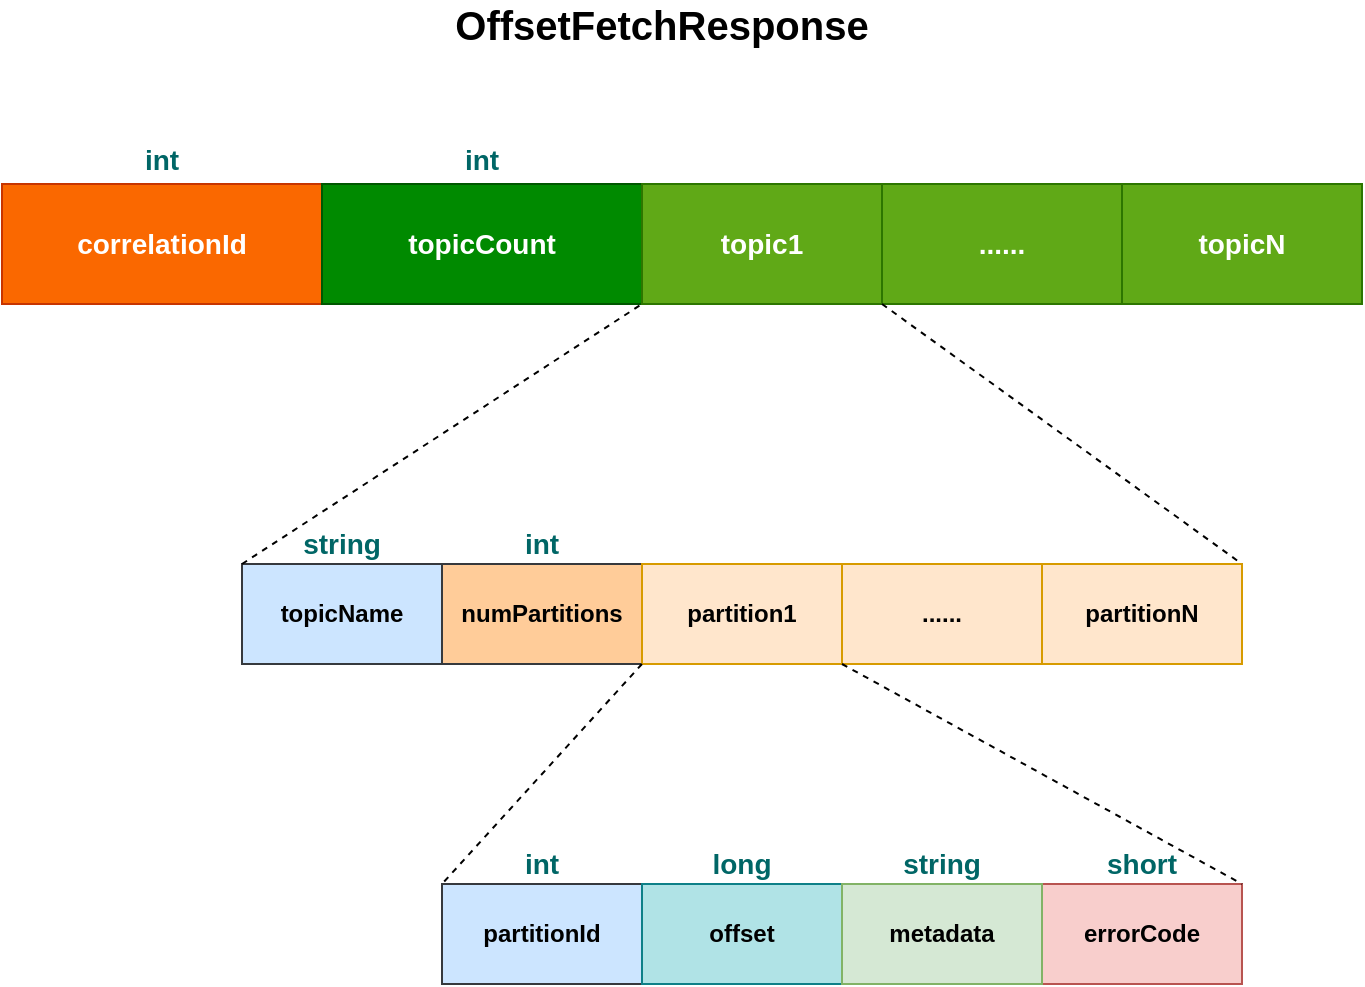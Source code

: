 <mxfile version="13.10.0" type="embed">
    <diagram id="ei5ZGNZvCjpj4wYwU9Eb" name="Page-1">
        <mxGraphModel dx="1107" dy="637" grid="1" gridSize="10" guides="1" tooltips="1" connect="1" arrows="1" fold="1" page="1" pageScale="1" pageWidth="850" pageHeight="1100" math="0" shadow="0">
            <root>
                <mxCell id="0"/>
                <mxCell id="1" parent="0"/>
                <mxCell id="2" value="correlationId" style="rounded=0;whiteSpace=wrap;html=1;fontSize=14;fillColor=#fa6800;strokeColor=#C73500;fontColor=#ffffff;fontStyle=1" parent="1" vertex="1">
                    <mxGeometry x="580" y="450" width="160" height="60" as="geometry"/>
                </mxCell>
                <mxCell id="4" value="topicCount" style="rounded=0;whiteSpace=wrap;html=1;fontSize=14;fillColor=#008a00;strokeColor=#005700;fontColor=#ffffff;fontStyle=1" parent="1" vertex="1">
                    <mxGeometry x="740" y="450" width="160" height="60" as="geometry"/>
                </mxCell>
                <mxCell id="5" value="topic1" style="rounded=0;whiteSpace=wrap;html=1;fontSize=14;fillColor=#60a917;strokeColor=#2D7600;fontColor=#ffffff;fontStyle=1" parent="1" vertex="1">
                    <mxGeometry x="900" y="450" width="120" height="60" as="geometry"/>
                </mxCell>
                <mxCell id="6" value="......" style="rounded=0;whiteSpace=wrap;html=1;fontSize=14;fillColor=#60a917;strokeColor=#2D7600;fontColor=#ffffff;fontStyle=1" parent="1" vertex="1">
                    <mxGeometry x="1020" y="450" width="120" height="60" as="geometry"/>
                </mxCell>
                <mxCell id="7" value="topicN" style="rounded=0;whiteSpace=wrap;html=1;fontSize=14;fillColor=#60a917;strokeColor=#2D7600;fontColor=#ffffff;fontStyle=1" parent="1" vertex="1">
                    <mxGeometry x="1140" y="450" width="120" height="60" as="geometry"/>
                </mxCell>
                <mxCell id="8" value="int" style="text;html=1;strokeColor=none;fillColor=none;align=center;verticalAlign=middle;whiteSpace=wrap;rounded=0;fontSize=14;fontStyle=1;fontColor=#006666;" parent="1" vertex="1">
                    <mxGeometry x="640" y="428" width="40" height="20" as="geometry"/>
                </mxCell>
                <mxCell id="9" value="int" style="text;html=1;strokeColor=none;fillColor=none;align=center;verticalAlign=middle;whiteSpace=wrap;rounded=0;fontSize=14;fontStyle=1;fontColor=#006666;" parent="1" vertex="1">
                    <mxGeometry x="800" y="428" width="40" height="20" as="geometry"/>
                </mxCell>
                <mxCell id="19" value="topicName" style="rounded=0;whiteSpace=wrap;html=1;fillColor=#cce5ff;strokeColor=#36393d;fontStyle=1" parent="1" vertex="1">
                    <mxGeometry x="700" y="640" width="100" height="50" as="geometry"/>
                </mxCell>
                <mxCell id="20" value="numPartitions" style="rounded=0;whiteSpace=wrap;html=1;fillColor=#ffcc99;strokeColor=#36393d;fontStyle=1" parent="1" vertex="1">
                    <mxGeometry x="800" y="640" width="100" height="50" as="geometry"/>
                </mxCell>
                <mxCell id="21" value="partition1" style="rounded=0;whiteSpace=wrap;html=1;fillColor=#ffe6cc;strokeColor=#d79b00;fontStyle=1" parent="1" vertex="1">
                    <mxGeometry x="900" y="640" width="100" height="50" as="geometry"/>
                </mxCell>
                <mxCell id="22" value="......" style="rounded=0;whiteSpace=wrap;html=1;fillColor=#ffe6cc;strokeColor=#d79b00;fontStyle=1" parent="1" vertex="1">
                    <mxGeometry x="1000" y="640" width="100" height="50" as="geometry"/>
                </mxCell>
                <mxCell id="23" value="partitionN" style="rounded=0;whiteSpace=wrap;html=1;fillColor=#ffe6cc;strokeColor=#d79b00;fontStyle=1" parent="1" vertex="1">
                    <mxGeometry x="1100" y="640" width="100" height="50" as="geometry"/>
                </mxCell>
                <mxCell id="24" value="int" style="text;html=1;strokeColor=none;fillColor=none;align=center;verticalAlign=middle;whiteSpace=wrap;rounded=0;fontSize=14;fontStyle=1;fontColor=#006666;" parent="1" vertex="1">
                    <mxGeometry x="830" y="620" width="40" height="20" as="geometry"/>
                </mxCell>
                <mxCell id="26" value="string" style="text;html=1;strokeColor=none;fillColor=none;align=center;verticalAlign=middle;whiteSpace=wrap;rounded=0;fontSize=14;fontStyle=1;fontColor=#006666;" parent="1" vertex="1">
                    <mxGeometry x="730" y="620" width="40" height="20" as="geometry"/>
                </mxCell>
                <mxCell id="32" value="errorCode" style="rounded=0;whiteSpace=wrap;html=1;fontStyle=1;fillColor=#f8cecc;strokeColor=#b85450;" parent="1" vertex="1">
                    <mxGeometry x="1100" y="800" width="100" height="50" as="geometry"/>
                </mxCell>
                <mxCell id="33" value="partitionId" style="rounded=0;whiteSpace=wrap;html=1;fontStyle=1;fillColor=#cce5ff;strokeColor=#36393d;" parent="1" vertex="1">
                    <mxGeometry x="800" y="800" width="100" height="50" as="geometry"/>
                </mxCell>
                <mxCell id="34" value="short" style="text;html=1;strokeColor=none;fillColor=none;align=center;verticalAlign=middle;whiteSpace=wrap;rounded=0;fontSize=14;fontStyle=1;fontColor=#006666;" parent="1" vertex="1">
                    <mxGeometry x="1130" y="780" width="40" height="20" as="geometry"/>
                </mxCell>
                <mxCell id="35" value="int" style="text;html=1;strokeColor=none;fillColor=none;align=center;verticalAlign=middle;whiteSpace=wrap;rounded=0;fontSize=14;fontStyle=1;fontColor=#006666;" parent="1" vertex="1">
                    <mxGeometry x="830" y="780" width="40" height="20" as="geometry"/>
                </mxCell>
                <mxCell id="36" value="offset" style="rounded=0;whiteSpace=wrap;html=1;fontStyle=1;fillColor=#b0e3e6;strokeColor=#0e8088;" parent="1" vertex="1">
                    <mxGeometry x="900" y="800" width="100" height="50" as="geometry"/>
                </mxCell>
                <mxCell id="37" value="long" style="text;html=1;strokeColor=none;fillColor=none;align=center;verticalAlign=middle;whiteSpace=wrap;rounded=0;fontSize=14;fontStyle=1;fontColor=#006666;" parent="1" vertex="1">
                    <mxGeometry x="930" y="780" width="40" height="20" as="geometry"/>
                </mxCell>
                <mxCell id="54" value="" style="endArrow=none;dashed=1;html=1;fontSize=20;exitX=0;exitY=0;exitDx=0;exitDy=0;entryX=1;entryY=1;entryDx=0;entryDy=0;" parent="1" source="19" target="4" edge="1">
                    <mxGeometry width="50" height="50" relative="1" as="geometry">
                        <mxPoint x="1130" y="590" as="sourcePoint"/>
                        <mxPoint x="1180" y="540" as="targetPoint"/>
                    </mxGeometry>
                </mxCell>
                <mxCell id="55" value="" style="endArrow=none;dashed=1;html=1;fontSize=20;exitX=0;exitY=1;exitDx=0;exitDy=0;entryX=1;entryY=0;entryDx=0;entryDy=0;" parent="1" source="6" target="23" edge="1">
                    <mxGeometry width="50" height="50" relative="1" as="geometry">
                        <mxPoint x="1130" y="590" as="sourcePoint"/>
                        <mxPoint x="1180" y="540" as="targetPoint"/>
                    </mxGeometry>
                </mxCell>
                <mxCell id="56" value="" style="endArrow=none;dashed=1;html=1;fontSize=20;exitX=0;exitY=1;exitDx=0;exitDy=0;entryX=0;entryY=0;entryDx=0;entryDy=0;" parent="1" source="21" target="33" edge="1">
                    <mxGeometry width="50" height="50" relative="1" as="geometry">
                        <mxPoint x="1010" y="590" as="sourcePoint"/>
                        <mxPoint x="1060" y="540" as="targetPoint"/>
                    </mxGeometry>
                </mxCell>
                <mxCell id="57" value="" style="endArrow=none;dashed=1;html=1;fontSize=20;exitX=0;exitY=1;exitDx=0;exitDy=0;entryX=1;entryY=0;entryDx=0;entryDy=0;" parent="1" source="22" target="32" edge="1">
                    <mxGeometry width="50" height="50" relative="1" as="geometry">
                        <mxPoint x="1010" y="590" as="sourcePoint"/>
                        <mxPoint x="1110" y="770" as="targetPoint"/>
                    </mxGeometry>
                </mxCell>
                <mxCell id="60" value="OffsetFetchResponse" style="text;html=1;strokeColor=none;fillColor=none;align=center;verticalAlign=middle;whiteSpace=wrap;rounded=0;fontSize=20;fontStyle=1" parent="1" vertex="1">
                    <mxGeometry x="770" y="360" width="280" height="20" as="geometry"/>
                </mxCell>
                <mxCell id="61" value="metadata" style="rounded=0;whiteSpace=wrap;html=1;fontStyle=1;fillColor=#d5e8d4;strokeColor=#82b366;" parent="1" vertex="1">
                    <mxGeometry x="1000" y="800" width="100" height="50" as="geometry"/>
                </mxCell>
                <mxCell id="63" value="string" style="text;html=1;strokeColor=none;fillColor=none;align=center;verticalAlign=middle;whiteSpace=wrap;rounded=0;fontSize=14;fontStyle=1;fontColor=#006666;" parent="1" vertex="1">
                    <mxGeometry x="1030" y="780" width="40" height="20" as="geometry"/>
                </mxCell>
            </root>
        </mxGraphModel>
    </diagram>
</mxfile>